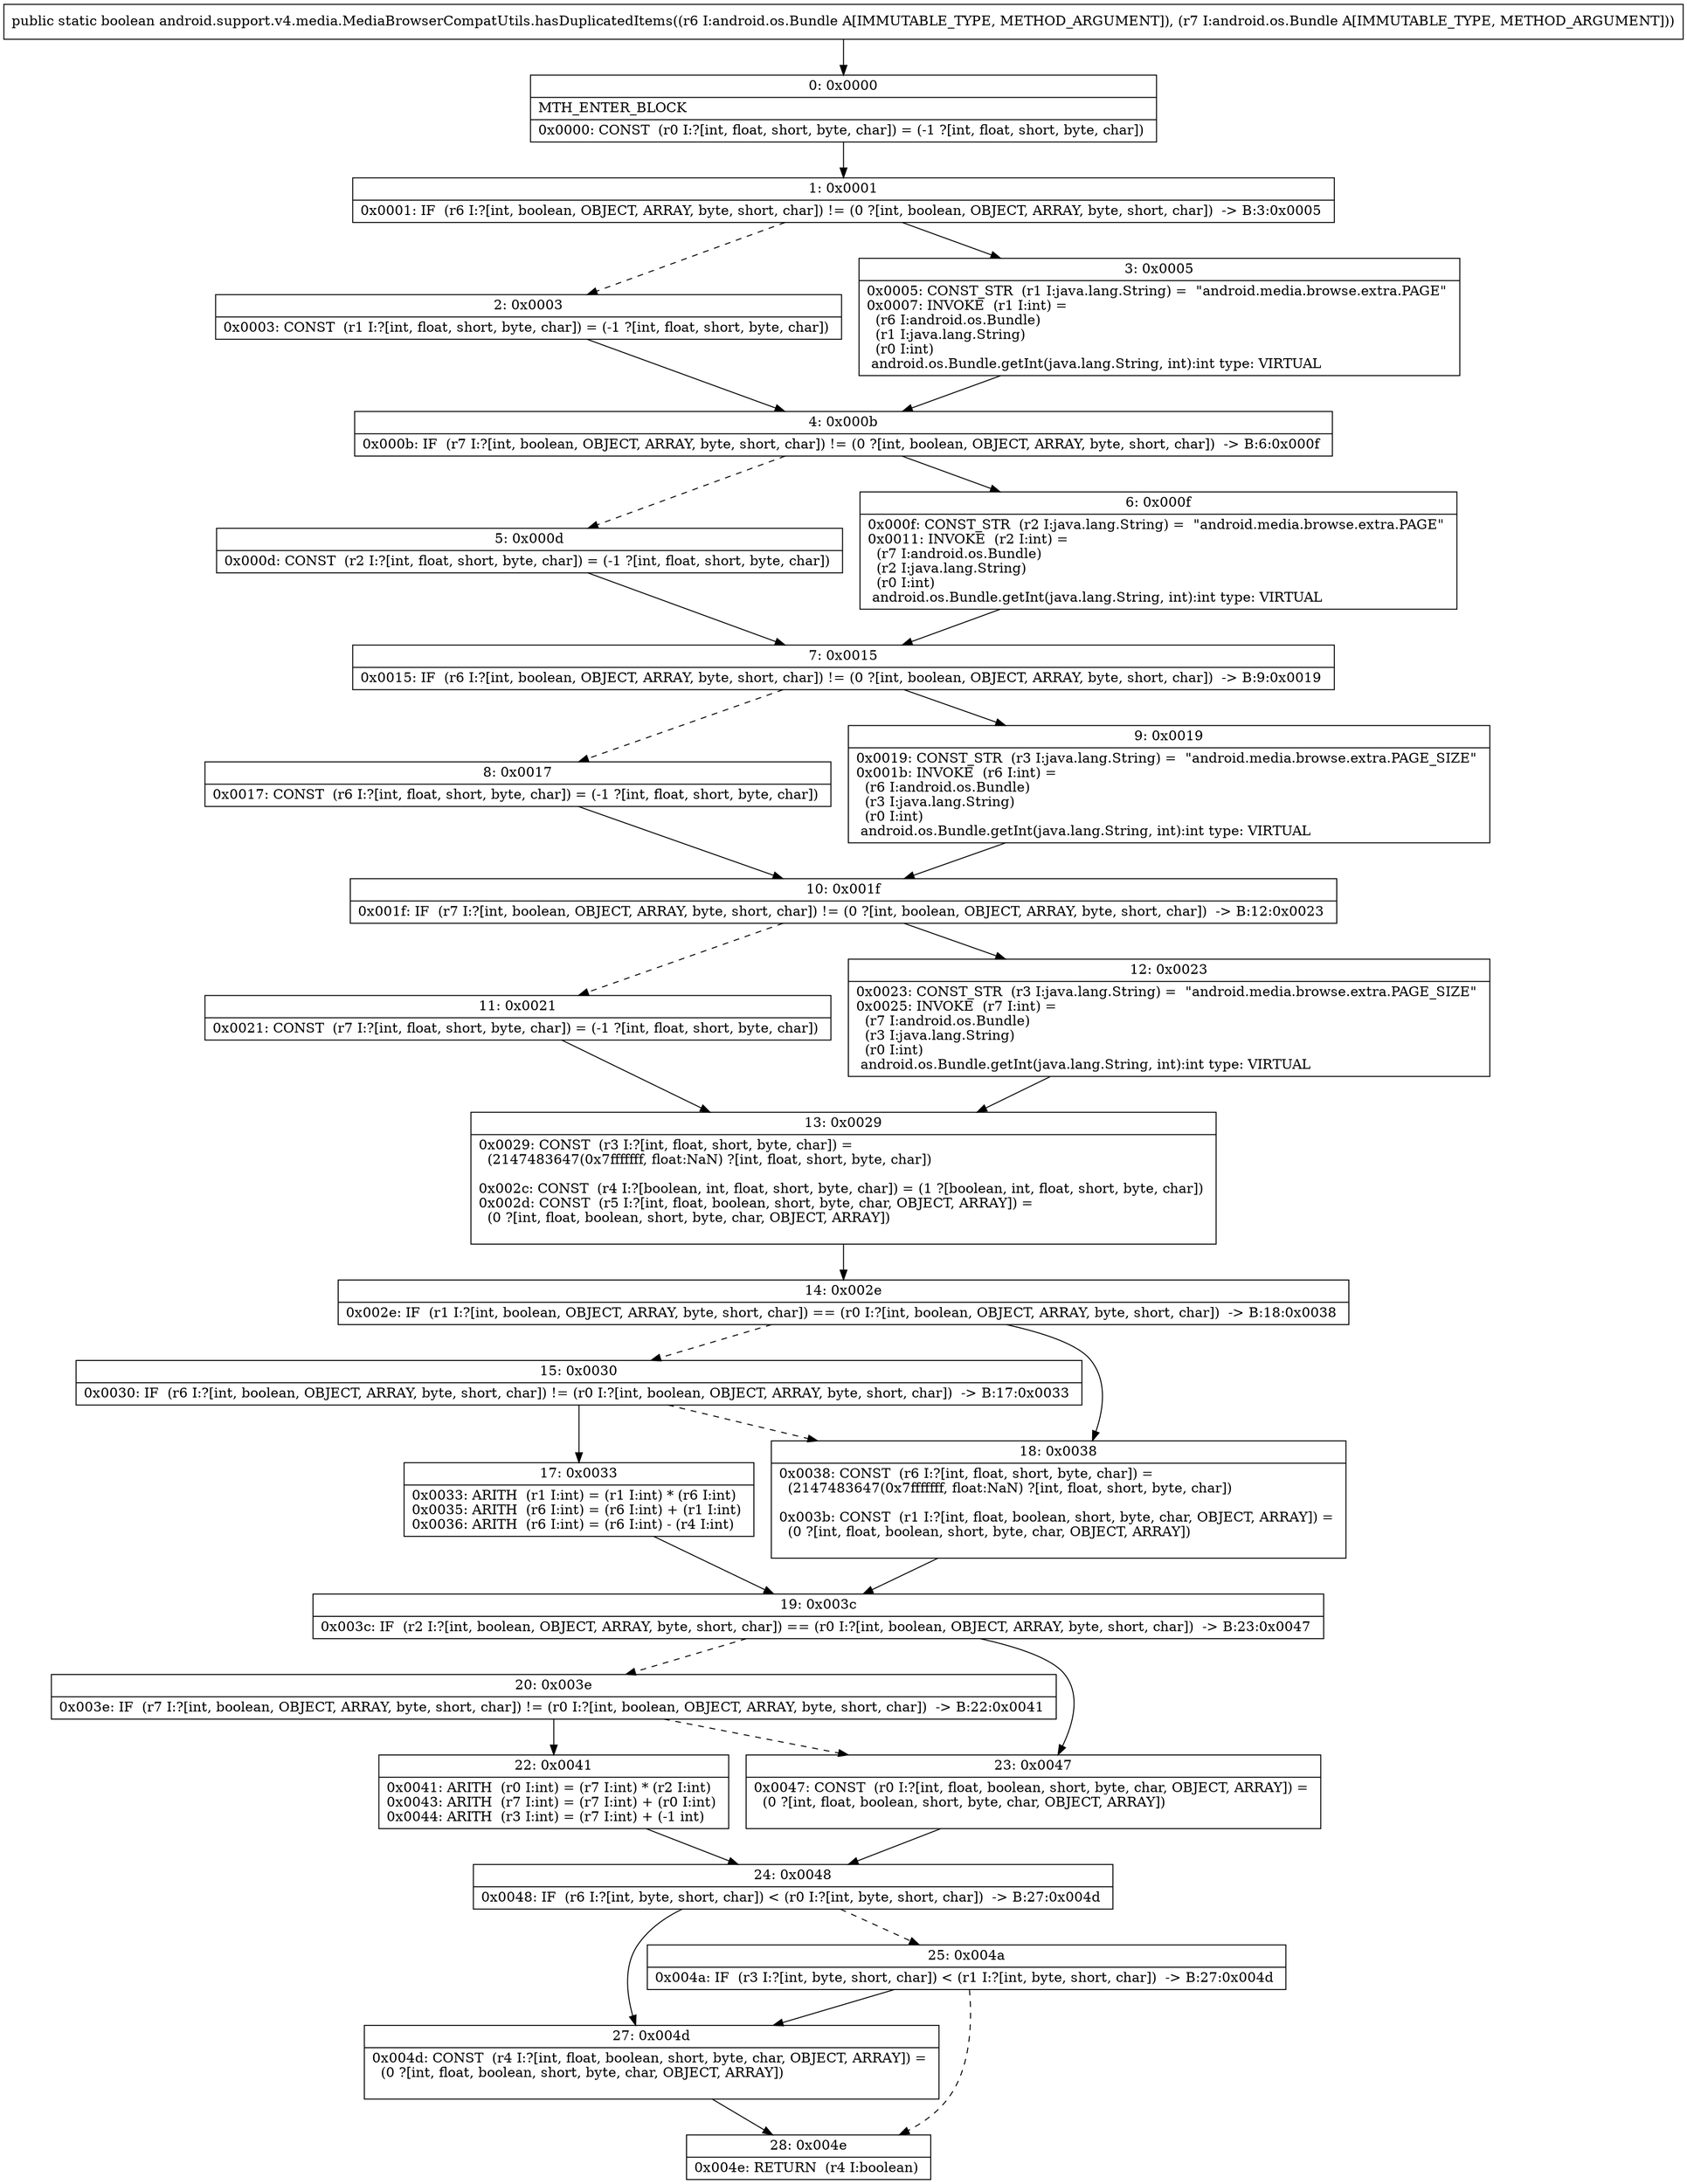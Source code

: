 digraph "CFG forandroid.support.v4.media.MediaBrowserCompatUtils.hasDuplicatedItems(Landroid\/os\/Bundle;Landroid\/os\/Bundle;)Z" {
Node_0 [shape=record,label="{0\:\ 0x0000|MTH_ENTER_BLOCK\l|0x0000: CONST  (r0 I:?[int, float, short, byte, char]) = (\-1 ?[int, float, short, byte, char]) \l}"];
Node_1 [shape=record,label="{1\:\ 0x0001|0x0001: IF  (r6 I:?[int, boolean, OBJECT, ARRAY, byte, short, char]) != (0 ?[int, boolean, OBJECT, ARRAY, byte, short, char])  \-\> B:3:0x0005 \l}"];
Node_2 [shape=record,label="{2\:\ 0x0003|0x0003: CONST  (r1 I:?[int, float, short, byte, char]) = (\-1 ?[int, float, short, byte, char]) \l}"];
Node_3 [shape=record,label="{3\:\ 0x0005|0x0005: CONST_STR  (r1 I:java.lang.String) =  \"android.media.browse.extra.PAGE\" \l0x0007: INVOKE  (r1 I:int) = \l  (r6 I:android.os.Bundle)\l  (r1 I:java.lang.String)\l  (r0 I:int)\l android.os.Bundle.getInt(java.lang.String, int):int type: VIRTUAL \l}"];
Node_4 [shape=record,label="{4\:\ 0x000b|0x000b: IF  (r7 I:?[int, boolean, OBJECT, ARRAY, byte, short, char]) != (0 ?[int, boolean, OBJECT, ARRAY, byte, short, char])  \-\> B:6:0x000f \l}"];
Node_5 [shape=record,label="{5\:\ 0x000d|0x000d: CONST  (r2 I:?[int, float, short, byte, char]) = (\-1 ?[int, float, short, byte, char]) \l}"];
Node_6 [shape=record,label="{6\:\ 0x000f|0x000f: CONST_STR  (r2 I:java.lang.String) =  \"android.media.browse.extra.PAGE\" \l0x0011: INVOKE  (r2 I:int) = \l  (r7 I:android.os.Bundle)\l  (r2 I:java.lang.String)\l  (r0 I:int)\l android.os.Bundle.getInt(java.lang.String, int):int type: VIRTUAL \l}"];
Node_7 [shape=record,label="{7\:\ 0x0015|0x0015: IF  (r6 I:?[int, boolean, OBJECT, ARRAY, byte, short, char]) != (0 ?[int, boolean, OBJECT, ARRAY, byte, short, char])  \-\> B:9:0x0019 \l}"];
Node_8 [shape=record,label="{8\:\ 0x0017|0x0017: CONST  (r6 I:?[int, float, short, byte, char]) = (\-1 ?[int, float, short, byte, char]) \l}"];
Node_9 [shape=record,label="{9\:\ 0x0019|0x0019: CONST_STR  (r3 I:java.lang.String) =  \"android.media.browse.extra.PAGE_SIZE\" \l0x001b: INVOKE  (r6 I:int) = \l  (r6 I:android.os.Bundle)\l  (r3 I:java.lang.String)\l  (r0 I:int)\l android.os.Bundle.getInt(java.lang.String, int):int type: VIRTUAL \l}"];
Node_10 [shape=record,label="{10\:\ 0x001f|0x001f: IF  (r7 I:?[int, boolean, OBJECT, ARRAY, byte, short, char]) != (0 ?[int, boolean, OBJECT, ARRAY, byte, short, char])  \-\> B:12:0x0023 \l}"];
Node_11 [shape=record,label="{11\:\ 0x0021|0x0021: CONST  (r7 I:?[int, float, short, byte, char]) = (\-1 ?[int, float, short, byte, char]) \l}"];
Node_12 [shape=record,label="{12\:\ 0x0023|0x0023: CONST_STR  (r3 I:java.lang.String) =  \"android.media.browse.extra.PAGE_SIZE\" \l0x0025: INVOKE  (r7 I:int) = \l  (r7 I:android.os.Bundle)\l  (r3 I:java.lang.String)\l  (r0 I:int)\l android.os.Bundle.getInt(java.lang.String, int):int type: VIRTUAL \l}"];
Node_13 [shape=record,label="{13\:\ 0x0029|0x0029: CONST  (r3 I:?[int, float, short, byte, char]) = \l  (2147483647(0x7fffffff, float:NaN) ?[int, float, short, byte, char])\l \l0x002c: CONST  (r4 I:?[boolean, int, float, short, byte, char]) = (1 ?[boolean, int, float, short, byte, char]) \l0x002d: CONST  (r5 I:?[int, float, boolean, short, byte, char, OBJECT, ARRAY]) = \l  (0 ?[int, float, boolean, short, byte, char, OBJECT, ARRAY])\l \l}"];
Node_14 [shape=record,label="{14\:\ 0x002e|0x002e: IF  (r1 I:?[int, boolean, OBJECT, ARRAY, byte, short, char]) == (r0 I:?[int, boolean, OBJECT, ARRAY, byte, short, char])  \-\> B:18:0x0038 \l}"];
Node_15 [shape=record,label="{15\:\ 0x0030|0x0030: IF  (r6 I:?[int, boolean, OBJECT, ARRAY, byte, short, char]) != (r0 I:?[int, boolean, OBJECT, ARRAY, byte, short, char])  \-\> B:17:0x0033 \l}"];
Node_17 [shape=record,label="{17\:\ 0x0033|0x0033: ARITH  (r1 I:int) = (r1 I:int) * (r6 I:int) \l0x0035: ARITH  (r6 I:int) = (r6 I:int) + (r1 I:int) \l0x0036: ARITH  (r6 I:int) = (r6 I:int) \- (r4 I:int) \l}"];
Node_18 [shape=record,label="{18\:\ 0x0038|0x0038: CONST  (r6 I:?[int, float, short, byte, char]) = \l  (2147483647(0x7fffffff, float:NaN) ?[int, float, short, byte, char])\l \l0x003b: CONST  (r1 I:?[int, float, boolean, short, byte, char, OBJECT, ARRAY]) = \l  (0 ?[int, float, boolean, short, byte, char, OBJECT, ARRAY])\l \l}"];
Node_19 [shape=record,label="{19\:\ 0x003c|0x003c: IF  (r2 I:?[int, boolean, OBJECT, ARRAY, byte, short, char]) == (r0 I:?[int, boolean, OBJECT, ARRAY, byte, short, char])  \-\> B:23:0x0047 \l}"];
Node_20 [shape=record,label="{20\:\ 0x003e|0x003e: IF  (r7 I:?[int, boolean, OBJECT, ARRAY, byte, short, char]) != (r0 I:?[int, boolean, OBJECT, ARRAY, byte, short, char])  \-\> B:22:0x0041 \l}"];
Node_22 [shape=record,label="{22\:\ 0x0041|0x0041: ARITH  (r0 I:int) = (r7 I:int) * (r2 I:int) \l0x0043: ARITH  (r7 I:int) = (r7 I:int) + (r0 I:int) \l0x0044: ARITH  (r3 I:int) = (r7 I:int) + (\-1 int) \l}"];
Node_23 [shape=record,label="{23\:\ 0x0047|0x0047: CONST  (r0 I:?[int, float, boolean, short, byte, char, OBJECT, ARRAY]) = \l  (0 ?[int, float, boolean, short, byte, char, OBJECT, ARRAY])\l \l}"];
Node_24 [shape=record,label="{24\:\ 0x0048|0x0048: IF  (r6 I:?[int, byte, short, char]) \< (r0 I:?[int, byte, short, char])  \-\> B:27:0x004d \l}"];
Node_25 [shape=record,label="{25\:\ 0x004a|0x004a: IF  (r3 I:?[int, byte, short, char]) \< (r1 I:?[int, byte, short, char])  \-\> B:27:0x004d \l}"];
Node_27 [shape=record,label="{27\:\ 0x004d|0x004d: CONST  (r4 I:?[int, float, boolean, short, byte, char, OBJECT, ARRAY]) = \l  (0 ?[int, float, boolean, short, byte, char, OBJECT, ARRAY])\l \l}"];
Node_28 [shape=record,label="{28\:\ 0x004e|0x004e: RETURN  (r4 I:boolean) \l}"];
MethodNode[shape=record,label="{public static boolean android.support.v4.media.MediaBrowserCompatUtils.hasDuplicatedItems((r6 I:android.os.Bundle A[IMMUTABLE_TYPE, METHOD_ARGUMENT]), (r7 I:android.os.Bundle A[IMMUTABLE_TYPE, METHOD_ARGUMENT])) }"];
MethodNode -> Node_0;
Node_0 -> Node_1;
Node_1 -> Node_2[style=dashed];
Node_1 -> Node_3;
Node_2 -> Node_4;
Node_3 -> Node_4;
Node_4 -> Node_5[style=dashed];
Node_4 -> Node_6;
Node_5 -> Node_7;
Node_6 -> Node_7;
Node_7 -> Node_8[style=dashed];
Node_7 -> Node_9;
Node_8 -> Node_10;
Node_9 -> Node_10;
Node_10 -> Node_11[style=dashed];
Node_10 -> Node_12;
Node_11 -> Node_13;
Node_12 -> Node_13;
Node_13 -> Node_14;
Node_14 -> Node_15[style=dashed];
Node_14 -> Node_18;
Node_15 -> Node_17;
Node_15 -> Node_18[style=dashed];
Node_17 -> Node_19;
Node_18 -> Node_19;
Node_19 -> Node_20[style=dashed];
Node_19 -> Node_23;
Node_20 -> Node_22;
Node_20 -> Node_23[style=dashed];
Node_22 -> Node_24;
Node_23 -> Node_24;
Node_24 -> Node_25[style=dashed];
Node_24 -> Node_27;
Node_25 -> Node_27;
Node_25 -> Node_28[style=dashed];
Node_27 -> Node_28;
}

